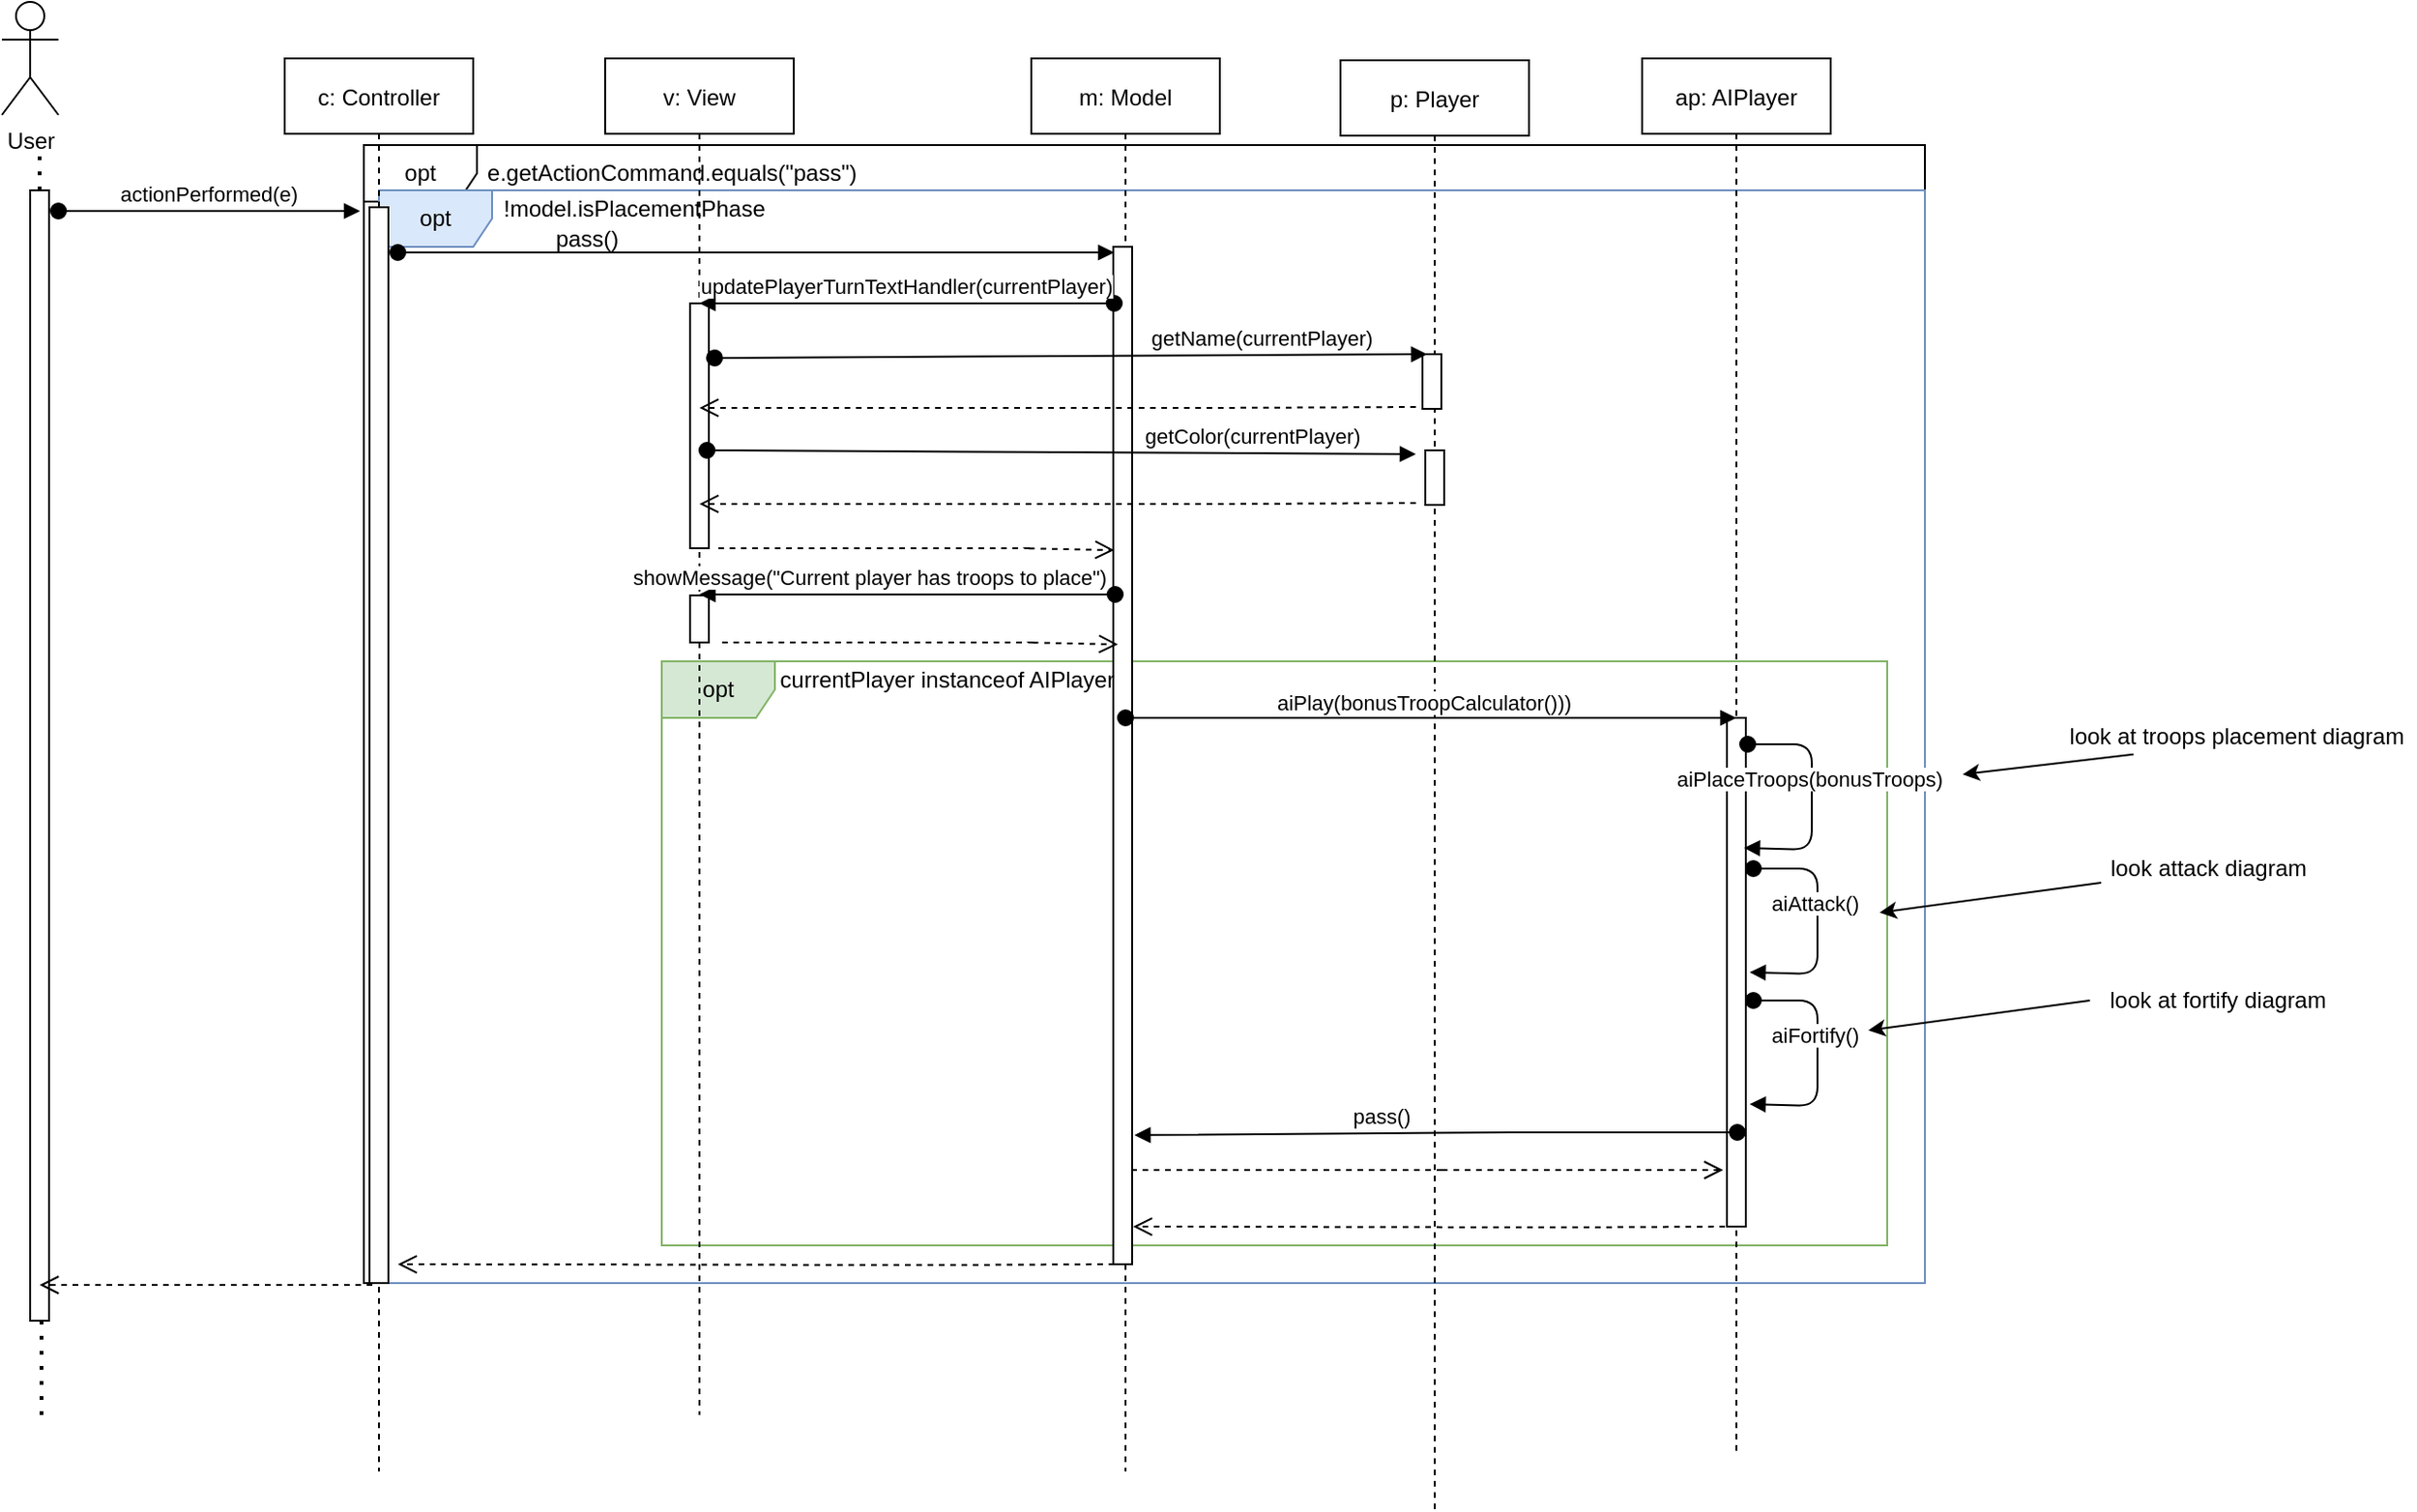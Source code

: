 <mxfile version="13.10.1" type="device"><diagram id="kgpKYQtTHZ0yAKxKKP6v" name="Page-1"><mxGraphModel dx="1422" dy="-113" grid="1" gridSize="10" guides="1" tooltips="1" connect="1" arrows="1" fold="1" page="1" pageScale="1" pageWidth="1100" pageHeight="850" math="0" shadow="0"><root><mxCell id="0"/><mxCell id="1" parent="0"/><mxCell id="8MueouJK-PUSHPtzhCW8-256" value="opt" style="shape=umlFrame;whiteSpace=wrap;html=1;" parent="1" vertex="1"><mxGeometry x="202" y="936" width="828" height="604" as="geometry"/></mxCell><mxCell id="amIFOIoxS_4gATefqdD6-1" value="opt" style="shape=umlFrame;whiteSpace=wrap;html=1;fillColor=#dae8fc;strokeColor=#6c8ebf;" parent="1" vertex="1"><mxGeometry x="210" y="960" width="820" height="580" as="geometry"/></mxCell><mxCell id="amIFOIoxS_4gATefqdD6-6" value="opt" style="shape=umlFrame;whiteSpace=wrap;html=1;fillColor=#d5e8d4;strokeColor=#82b366;" parent="1" vertex="1"><mxGeometry x="360" y="1210" width="650" height="310" as="geometry"/></mxCell><mxCell id="amIFOIoxS_4gATefqdD6-2" value="!model.isPlacementPhase" style="text;html=1;align=center;verticalAlign=middle;resizable=0;points=[];autosize=1;" parent="1" vertex="1"><mxGeometry x="270" y="960" width="150" height="20" as="geometry"/></mxCell><mxCell id="8MueouJK-PUSHPtzhCW8-242" value="c: Controller" style="shape=umlLifeline;perimeter=lifelinePerimeter;container=1;collapsible=0;recursiveResize=0;rounded=0;shadow=0;strokeWidth=1;" parent="1" vertex="1"><mxGeometry x="160" y="890" width="100" height="750" as="geometry"/></mxCell><mxCell id="8MueouJK-PUSHPtzhCW8-243" value="" style="points=[];perimeter=orthogonalPerimeter;rounded=0;shadow=0;strokeWidth=1;" parent="8MueouJK-PUSHPtzhCW8-242" vertex="1"><mxGeometry x="45" y="79" width="10" height="571" as="geometry"/></mxCell><mxCell id="8MueouJK-PUSHPtzhCW8-244" value="User" style="shape=umlActor;verticalLabelPosition=bottom;verticalAlign=top;html=1;" parent="1" vertex="1"><mxGeometry x="10" y="860" width="30" height="60" as="geometry"/></mxCell><mxCell id="8MueouJK-PUSHPtzhCW8-245" value="m: Model" style="shape=umlLifeline;perimeter=lifelinePerimeter;container=1;collapsible=0;recursiveResize=0;rounded=0;shadow=0;strokeWidth=1;" parent="1" vertex="1"><mxGeometry x="556" y="890" width="100" height="750" as="geometry"/></mxCell><mxCell id="8MueouJK-PUSHPtzhCW8-246" value="" style="points=[];perimeter=orthogonalPerimeter;rounded=0;shadow=0;strokeWidth=1;" parent="8MueouJK-PUSHPtzhCW8-245" vertex="1"><mxGeometry x="43.5" y="100" width="10" height="540" as="geometry"/></mxCell><mxCell id="8MueouJK-PUSHPtzhCW8-247" value="v: View" style="shape=umlLifeline;perimeter=lifelinePerimeter;container=1;collapsible=0;recursiveResize=0;rounded=0;shadow=0;strokeWidth=1;" parent="1" vertex="1"><mxGeometry x="330" y="890" width="100" height="720" as="geometry"/></mxCell><mxCell id="8MueouJK-PUSHPtzhCW8-248" value="" style="points=[];perimeter=orthogonalPerimeter;rounded=0;shadow=0;strokeWidth=1;" parent="8MueouJK-PUSHPtzhCW8-247" vertex="1"><mxGeometry x="45" y="130" width="10" height="130" as="geometry"/></mxCell><mxCell id="amIFOIoxS_4gATefqdD6-4" value="" style="points=[];perimeter=orthogonalPerimeter;rounded=0;shadow=0;strokeWidth=1;" parent="8MueouJK-PUSHPtzhCW8-247" vertex="1"><mxGeometry x="45" y="285" width="10" height="25" as="geometry"/></mxCell><mxCell id="8MueouJK-PUSHPtzhCW8-249" value="" style="endArrow=none;dashed=1;html=1;dashPattern=1 3;strokeWidth=2;" parent="1" source="8MueouJK-PUSHPtzhCW8-250" edge="1"><mxGeometry width="50" height="50" relative="1" as="geometry"><mxPoint x="30" y="1340" as="sourcePoint"/><mxPoint x="30" y="940" as="targetPoint"/></mxGeometry></mxCell><mxCell id="8MueouJK-PUSHPtzhCW8-250" value="" style="points=[];perimeter=orthogonalPerimeter;rounded=0;shadow=0;strokeWidth=1;" parent="1" vertex="1"><mxGeometry x="25" y="960" width="10" height="600" as="geometry"/></mxCell><mxCell id="8MueouJK-PUSHPtzhCW8-252" value="" style="verticalAlign=bottom;startArrow=oval;endArrow=block;startSize=8;shadow=0;strokeWidth=1;" parent="1" edge="1"><mxGeometry relative="1" as="geometry"><mxPoint x="220" y="993" as="sourcePoint"/><mxPoint x="600" y="993" as="targetPoint"/></mxGeometry></mxCell><mxCell id="8MueouJK-PUSHPtzhCW8-253" value="updatePlayerTurnTextHandler(currentPlayer)" style="verticalAlign=bottom;startArrow=oval;endArrow=block;startSize=8;shadow=0;strokeWidth=1;" parent="1" target="8MueouJK-PUSHPtzhCW8-247" edge="1"><mxGeometry relative="1" as="geometry"><mxPoint x="600" y="1020" as="sourcePoint"/><mxPoint x="848" y="1060" as="targetPoint"/><Array as="points"><mxPoint x="470" y="1020"/></Array></mxGeometry></mxCell><mxCell id="8MueouJK-PUSHPtzhCW8-254" value="" style="html=1;verticalAlign=bottom;endArrow=open;dashed=1;endSize=8;" parent="1" edge="1"><mxGeometry x="-0.06" relative="1" as="geometry"><mxPoint x="390" y="1150" as="sourcePoint"/><mxPoint x="600" y="1151" as="targetPoint"/><mxPoint as="offset"/><Array as="points"><mxPoint x="560" y="1150"/><mxPoint x="550" y="1150"/></Array></mxGeometry></mxCell><mxCell id="8MueouJK-PUSHPtzhCW8-255" value="" style="html=1;verticalAlign=bottom;endArrow=open;dashed=1;endSize=8;" parent="1" edge="1"><mxGeometry x="-0.06" relative="1" as="geometry"><mxPoint x="206.5" y="1541" as="sourcePoint"/><mxPoint x="30" y="1541" as="targetPoint"/><mxPoint as="offset"/><Array as="points"><mxPoint x="127" y="1541"/></Array></mxGeometry></mxCell><mxCell id="8MueouJK-PUSHPtzhCW8-257" value="actionPerformed(e)" style="verticalAlign=bottom;startArrow=oval;endArrow=block;startSize=8;shadow=0;strokeWidth=1;" parent="1" edge="1"><mxGeometry relative="1" as="geometry"><mxPoint x="40" y="971" as="sourcePoint"/><mxPoint x="200" y="971" as="targetPoint"/></mxGeometry></mxCell><mxCell id="8MueouJK-PUSHPtzhCW8-258" value="e.getActionCommand.equals(&quot;pass&quot;)" style="text;html=1;align=center;verticalAlign=middle;resizable=0;points=[];autosize=1;" parent="1" vertex="1"><mxGeometry x="260" y="941" width="210" height="20" as="geometry"/></mxCell><mxCell id="8MueouJK-PUSHPtzhCW8-259" value="pass()" style="text;html=1;align=center;verticalAlign=middle;resizable=0;points=[];autosize=1;" parent="1" vertex="1"><mxGeometry x="295" y="976" width="50" height="20" as="geometry"/></mxCell><mxCell id="8MueouJK-PUSHPtzhCW8-260" value="p: Player" style="shape=umlLifeline;perimeter=lifelinePerimeter;container=1;collapsible=0;recursiveResize=0;rounded=0;shadow=0;strokeWidth=1;" parent="1" vertex="1"><mxGeometry x="720" y="891" width="100" height="769" as="geometry"/></mxCell><mxCell id="8MueouJK-PUSHPtzhCW8-261" value="" style="points=[];perimeter=orthogonalPerimeter;rounded=0;shadow=0;strokeWidth=1;" parent="8MueouJK-PUSHPtzhCW8-260" vertex="1"><mxGeometry x="43.5" y="156" width="10" height="29" as="geometry"/></mxCell><mxCell id="8MueouJK-PUSHPtzhCW8-262" value="" style="points=[];perimeter=orthogonalPerimeter;rounded=0;shadow=0;strokeWidth=1;" parent="8MueouJK-PUSHPtzhCW8-260" vertex="1"><mxGeometry x="45" y="207" width="10" height="29" as="geometry"/></mxCell><mxCell id="8MueouJK-PUSHPtzhCW8-263" value="getName(currentPlayer)" style="verticalAlign=bottom;startArrow=oval;endArrow=block;startSize=8;shadow=0;strokeWidth=1;exitX=1.3;exitY=0.223;exitDx=0;exitDy=0;exitPerimeter=0;entryX=0.25;entryY=0;entryDx=0;entryDy=0;entryPerimeter=0;" parent="1" source="8MueouJK-PUSHPtzhCW8-248" target="8MueouJK-PUSHPtzhCW8-261" edge="1"><mxGeometry x="0.537" relative="1" as="geometry"><mxPoint x="386" y="1030" as="sourcePoint"/><mxPoint x="559" y="1032.08" as="targetPoint"/><Array as="points"/><mxPoint as="offset"/></mxGeometry></mxCell><mxCell id="8MueouJK-PUSHPtzhCW8-264" value="" style="html=1;verticalAlign=bottom;endArrow=open;dashed=1;endSize=8;" parent="1" edge="1"><mxGeometry x="-0.06" relative="1" as="geometry"><mxPoint x="760" y="1075" as="sourcePoint"/><mxPoint x="380" y="1075.44" as="targetPoint"/><mxPoint as="offset"/><Array as="points"><mxPoint x="670.5" y="1075.44"/></Array></mxGeometry></mxCell><mxCell id="8MueouJK-PUSHPtzhCW8-265" value="getColor(currentPlayer)" style="verticalAlign=bottom;startArrow=oval;endArrow=block;startSize=8;shadow=0;strokeWidth=1;exitX=0.9;exitY=0.3;exitDx=0;exitDy=0;exitPerimeter=0;" parent="1" edge="1"><mxGeometry x="0.54" relative="1" as="geometry"><mxPoint x="384" y="1098" as="sourcePoint"/><mxPoint x="760" y="1100" as="targetPoint"/><Array as="points"/><mxPoint as="offset"/></mxGeometry></mxCell><mxCell id="8MueouJK-PUSHPtzhCW8-266" value="" style="html=1;verticalAlign=bottom;endArrow=open;dashed=1;endSize=8;" parent="1" edge="1"><mxGeometry x="-0.06" relative="1" as="geometry"><mxPoint x="760" y="1126" as="sourcePoint"/><mxPoint x="380" y="1126.44" as="targetPoint"/><mxPoint as="offset"/><Array as="points"><mxPoint x="670.5" y="1126.44"/></Array></mxGeometry></mxCell><mxCell id="amIFOIoxS_4gATefqdD6-3" value="showMessage(&quot;Current player has troops to place&quot;)" style="verticalAlign=bottom;startArrow=oval;endArrow=block;startSize=8;shadow=0;strokeWidth=1;" parent="1" edge="1"><mxGeometry x="0.179" relative="1" as="geometry"><mxPoint x="600.5" y="1174.5" as="sourcePoint"/><mxPoint x="380" y="1174.5" as="targetPoint"/><Array as="points"><mxPoint x="470.5" y="1174.5"/></Array><mxPoint as="offset"/></mxGeometry></mxCell><mxCell id="amIFOIoxS_4gATefqdD6-5" value="" style="html=1;verticalAlign=bottom;endArrow=open;dashed=1;endSize=8;" parent="1" edge="1"><mxGeometry x="-0.06" relative="1" as="geometry"><mxPoint x="392" y="1200" as="sourcePoint"/><mxPoint x="602" y="1201" as="targetPoint"/><mxPoint as="offset"/><Array as="points"><mxPoint x="562" y="1200"/><mxPoint x="552" y="1200"/></Array></mxGeometry></mxCell><mxCell id="amIFOIoxS_4gATefqdD6-7" value="ap: AIPlayer" style="shape=umlLifeline;perimeter=lifelinePerimeter;container=1;collapsible=0;recursiveResize=0;rounded=0;shadow=0;strokeWidth=1;" parent="1" vertex="1"><mxGeometry x="880" y="890" width="100" height="740" as="geometry"/></mxCell><mxCell id="amIFOIoxS_4gATefqdD6-9" value="" style="points=[];perimeter=orthogonalPerimeter;rounded=0;shadow=0;strokeWidth=1;" parent="amIFOIoxS_4gATefqdD6-7" vertex="1"><mxGeometry x="45" y="350" width="10" height="270" as="geometry"/></mxCell><mxCell id="amIFOIoxS_4gATefqdD6-10" value="currentPlayer instanceof AIPlayer" style="text;html=1;align=center;verticalAlign=middle;resizable=0;points=[];autosize=1;" parent="1" vertex="1"><mxGeometry x="416" y="1210" width="190" height="20" as="geometry"/></mxCell><mxCell id="amIFOIoxS_4gATefqdD6-11" value="aiPlay(bonusTroopCalculator()))" style="verticalAlign=bottom;startArrow=oval;endArrow=block;startSize=8;shadow=0;strokeWidth=1;exitX=0.9;exitY=0.3;exitDx=0;exitDy=0;exitPerimeter=0;" parent="1" edge="1"><mxGeometry x="-0.021" y="-1" relative="1" as="geometry"><mxPoint x="606" y="1240" as="sourcePoint"/><mxPoint x="930" y="1240" as="targetPoint"/><Array as="points"/><mxPoint as="offset"/></mxGeometry></mxCell><mxCell id="amIFOIoxS_4gATefqdD6-12" value="aiPlaceTroops(bonusTroops)" style="verticalAlign=bottom;startArrow=oval;endArrow=block;startSize=8;shadow=0;strokeWidth=1;exitX=0.9;exitY=0.3;exitDx=0;exitDy=0;exitPerimeter=0;" parent="1" edge="1"><mxGeometry x="-0.021" y="-1" relative="1" as="geometry"><mxPoint x="936" y="1254" as="sourcePoint"/><mxPoint x="934" y="1309" as="targetPoint"/><Array as="points"><mxPoint x="970" y="1254"/><mxPoint x="970" y="1310"/></Array><mxPoint as="offset"/></mxGeometry></mxCell><mxCell id="amIFOIoxS_4gATefqdD6-13" value="aiAttack()" style="verticalAlign=bottom;startArrow=oval;endArrow=block;startSize=8;shadow=0;strokeWidth=1;exitX=0.9;exitY=0.3;exitDx=0;exitDy=0;exitPerimeter=0;" parent="1" edge="1"><mxGeometry x="-0.021" y="-1" relative="1" as="geometry"><mxPoint x="939" y="1320" as="sourcePoint"/><mxPoint x="937" y="1375" as="targetPoint"/><Array as="points"><mxPoint x="973" y="1320"/><mxPoint x="973" y="1376"/></Array><mxPoint as="offset"/></mxGeometry></mxCell><mxCell id="amIFOIoxS_4gATefqdD6-14" value="aiFortify()" style="verticalAlign=bottom;startArrow=oval;endArrow=block;startSize=8;shadow=0;strokeWidth=1;exitX=0.9;exitY=0.3;exitDx=0;exitDy=0;exitPerimeter=0;" parent="1" edge="1"><mxGeometry x="-0.021" y="-1" relative="1" as="geometry"><mxPoint x="939" y="1390" as="sourcePoint"/><mxPoint x="937" y="1445" as="targetPoint"/><Array as="points"><mxPoint x="973" y="1390"/><mxPoint x="973" y="1446"/></Array><mxPoint as="offset"/></mxGeometry></mxCell><mxCell id="amIFOIoxS_4gATefqdD6-16" value="pass()" style="verticalAlign=bottom;startArrow=oval;endArrow=block;startSize=8;shadow=0;strokeWidth=1;entryX=0.547;entryY=0.762;entryDx=0;entryDy=0;entryPerimeter=0;" parent="1" target="8MueouJK-PUSHPtzhCW8-245" edge="1"><mxGeometry x="0.179" relative="1" as="geometry"><mxPoint x="930.5" y="1460" as="sourcePoint"/><mxPoint x="710" y="1460" as="targetPoint"/><Array as="points"><mxPoint x="800.5" y="1460"/></Array><mxPoint as="offset"/></mxGeometry></mxCell><mxCell id="amIFOIoxS_4gATefqdD6-17" value="" style="html=1;verticalAlign=bottom;endArrow=open;dashed=1;endSize=8;" parent="1" edge="1"><mxGeometry x="-0.06" relative="1" as="geometry"><mxPoint x="609" y="1480" as="sourcePoint"/><mxPoint x="923" y="1480" as="targetPoint"/><mxPoint as="offset"/><Array as="points"><mxPoint x="779" y="1480"/><mxPoint x="769" y="1480"/></Array></mxGeometry></mxCell><mxCell id="amIFOIoxS_4gATefqdD6-18" value="" style="html=1;verticalAlign=bottom;endArrow=open;dashed=1;endSize=8;" parent="1" edge="1"><mxGeometry x="-0.06" relative="1" as="geometry"><mxPoint x="930" y="1510" as="sourcePoint"/><mxPoint x="610" y="1510" as="targetPoint"/><mxPoint as="offset"/><Array as="points"><mxPoint x="840.5" y="1510.44"/></Array></mxGeometry></mxCell><mxCell id="amIFOIoxS_4gATefqdD6-19" value="" style="html=1;verticalAlign=bottom;endArrow=open;dashed=1;endSize=8;" parent="1" edge="1"><mxGeometry x="-0.06" relative="1" as="geometry"><mxPoint x="600" y="1530" as="sourcePoint"/><mxPoint x="220" y="1530" as="targetPoint"/><mxPoint as="offset"/><Array as="points"><mxPoint x="510.5" y="1530.44"/></Array></mxGeometry></mxCell><mxCell id="amIFOIoxS_4gATefqdD6-20" value="" style="endArrow=none;dashed=1;html=1;dashPattern=1 3;strokeWidth=2;" parent="1" edge="1"><mxGeometry width="50" height="50" relative="1" as="geometry"><mxPoint x="31" y="1610" as="sourcePoint"/><mxPoint x="31" y="1560" as="targetPoint"/></mxGeometry></mxCell><mxCell id="UqnskvXt88RFoYqHpKKk-1" value="look at troops placement diagram" style="text;html=1;align=center;verticalAlign=middle;resizable=0;points=[];autosize=1;" parent="1" vertex="1"><mxGeometry x="1100" y="1240" width="190" height="20" as="geometry"/></mxCell><mxCell id="UqnskvXt88RFoYqHpKKk-2" value="look attack diagram" style="text;html=1;align=center;verticalAlign=middle;resizable=0;points=[];autosize=1;" parent="1" vertex="1"><mxGeometry x="1120" y="1310" width="120" height="20" as="geometry"/></mxCell><mxCell id="UqnskvXt88RFoYqHpKKk-3" value="look at fortify diagram" style="text;html=1;align=center;verticalAlign=middle;resizable=0;points=[];autosize=1;" parent="1" vertex="1"><mxGeometry x="1120" y="1380" width="130" height="20" as="geometry"/></mxCell><mxCell id="UqnskvXt88RFoYqHpKKk-4" value="" style="endArrow=classic;html=1;exitX=0.214;exitY=0.968;exitDx=0;exitDy=0;exitPerimeter=0;" parent="1" source="UqnskvXt88RFoYqHpKKk-1" edge="1"><mxGeometry width="50" height="50" relative="1" as="geometry"><mxPoint x="1000" y="1320" as="sourcePoint"/><mxPoint x="1050" y="1270" as="targetPoint"/></mxGeometry></mxCell><mxCell id="UqnskvXt88RFoYqHpKKk-5" value="" style="endArrow=classic;html=1;exitX=0.029;exitY=0.877;exitDx=0;exitDy=0;exitPerimeter=0;" parent="1" source="UqnskvXt88RFoYqHpKKk-2" edge="1"><mxGeometry width="50" height="50" relative="1" as="geometry"><mxPoint x="1100.46" y="1330" as="sourcePoint"/><mxPoint x="1006" y="1343.36" as="targetPoint"/></mxGeometry></mxCell><mxCell id="UqnskvXt88RFoYqHpKKk-6" value="" style="endArrow=classic;html=1;exitX=0.029;exitY=0.877;exitDx=0;exitDy=0;exitPerimeter=0;" parent="1" edge="1"><mxGeometry width="50" height="50" relative="1" as="geometry"><mxPoint x="1117.48" y="1390" as="sourcePoint"/><mxPoint x="1000" y="1405.82" as="targetPoint"/></mxGeometry></mxCell></root></mxGraphModel></diagram></mxfile>